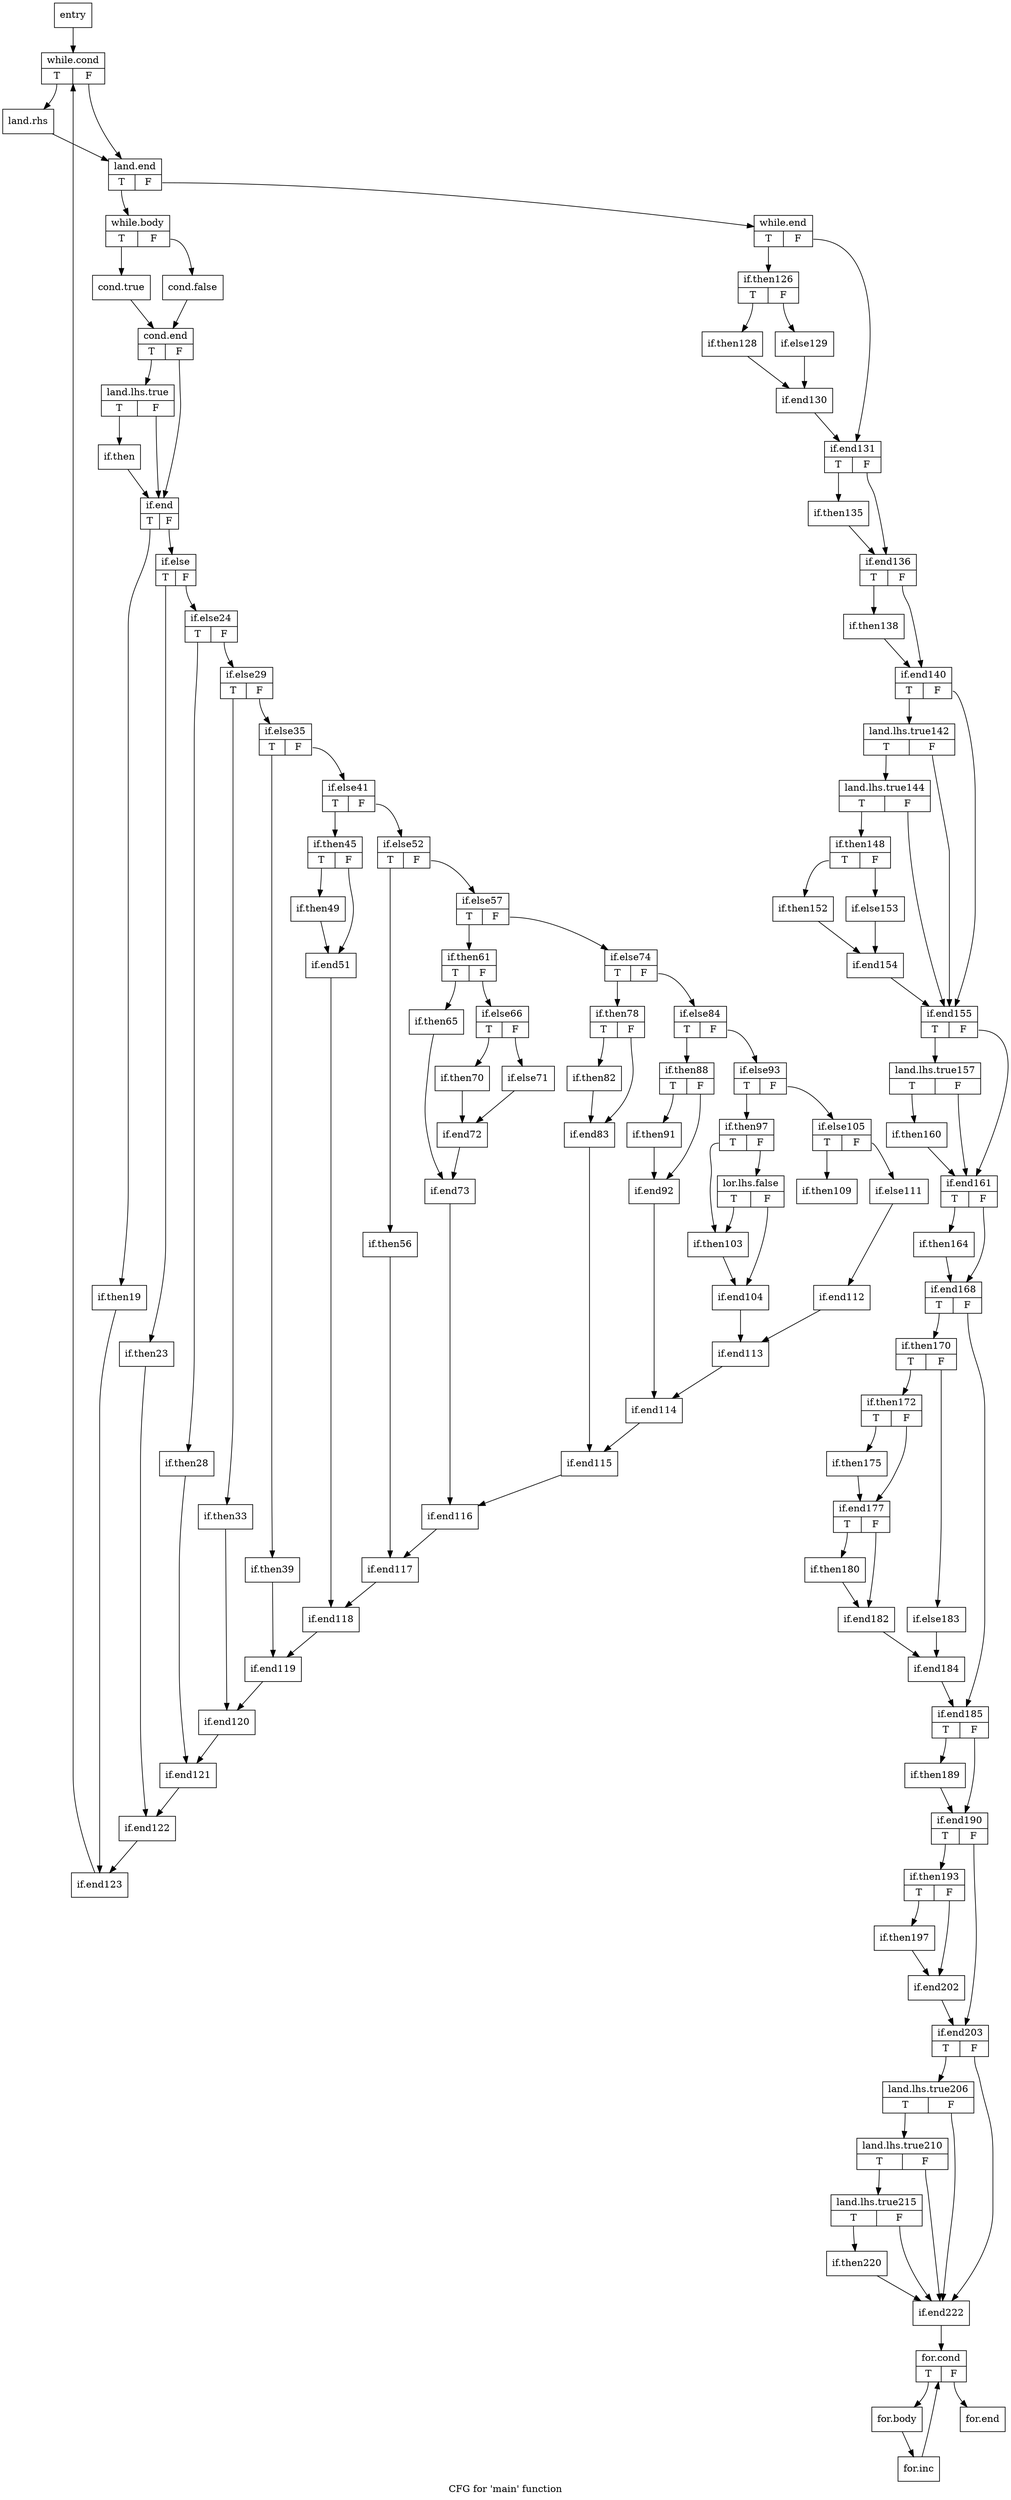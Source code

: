 digraph "CFG for 'main' function" {
	label="CFG for 'main' function";

	Node0x1c53900 [shape=record,label="{entry}"];
	Node0x1c53900 -> Node0x1c542f0;
	Node0x1c542f0 [shape=record,label="{while.cond|{<s0>T|<s1>F}}"];
	Node0x1c542f0:s0 -> Node0x1c544c0;
	Node0x1c542f0:s1 -> Node0x1c545a0;
	Node0x1c544c0 [shape=record,label="{land.rhs}"];
	Node0x1c544c0 -> Node0x1c545a0;
	Node0x1c545a0 [shape=record,label="{land.end|{<s0>T|<s1>F}}"];
	Node0x1c545a0:s0 -> Node0x1c54d50;
	Node0x1c545a0:s1 -> Node0x1c54da0;
	Node0x1c54d50 [shape=record,label="{while.body|{<s0>T|<s1>F}}"];
	Node0x1c54d50:s0 -> Node0x1c55160;
	Node0x1c54d50:s1 -> Node0x1c55240;
	Node0x1c55160 [shape=record,label="{cond.true}"];
	Node0x1c55160 -> Node0x1c54d00;
	Node0x1c55240 [shape=record,label="{cond.false}"];
	Node0x1c55240 -> Node0x1c54d00;
	Node0x1c54d00 [shape=record,label="{cond.end|{<s0>T|<s1>F}}"];
	Node0x1c54d00:s0 -> Node0x1c559a0;
	Node0x1c54d00:s1 -> Node0x1c55a80;
	Node0x1c559a0 [shape=record,label="{land.lhs.true|{<s0>T|<s1>F}}"];
	Node0x1c559a0:s0 -> Node0x1c55e00;
	Node0x1c559a0:s1 -> Node0x1c55a80;
	Node0x1c55e00 [shape=record,label="{if.then}"];
	Node0x1c55e00 -> Node0x1c55a80;
	Node0x1c55a80 [shape=record,label="{if.end|{<s0>T|<s1>F}}"];
	Node0x1c55a80:s0 -> Node0x1c56330;
	Node0x1c55a80:s1 -> Node0x1c56410;
	Node0x1c56330 [shape=record,label="{if.then19}"];
	Node0x1c56330 -> Node0x1c54b50;
	Node0x1c56410 [shape=record,label="{if.else|{<s0>T|<s1>F}}"];
	Node0x1c56410:s0 -> Node0x1c56ca0;
	Node0x1c56410:s1 -> Node0x1c56d50;
	Node0x1c56ca0 [shape=record,label="{if.then23}"];
	Node0x1c56ca0 -> Node0x1c56eb0;
	Node0x1c56d50 [shape=record,label="{if.else24|{<s0>T|<s1>F}}"];
	Node0x1c56d50:s0 -> Node0x1c57230;
	Node0x1c56d50:s1 -> Node0x1c57310;
	Node0x1c57230 [shape=record,label="{if.then28}"];
	Node0x1c57230 -> Node0x1c57500;
	Node0x1c57310 [shape=record,label="{if.else29|{<s0>T|<s1>F}}"];
	Node0x1c57310:s0 -> Node0x1c57880;
	Node0x1c57310:s1 -> Node0x1c57960;
	Node0x1c57880 [shape=record,label="{if.then33}"];
	Node0x1c57880 -> Node0x1c57c60;
	Node0x1c57960 [shape=record,label="{if.else35|{<s0>T|<s1>F}}"];
	Node0x1c57960:s0 -> Node0x1c57fe0;
	Node0x1c57960:s1 -> Node0x1c580c0;
	Node0x1c57fe0 [shape=record,label="{if.then39}"];
	Node0x1c57fe0 -> Node0x1c583c0;
	Node0x1c580c0 [shape=record,label="{if.else41|{<s0>T|<s1>F}}"];
	Node0x1c580c0:s0 -> Node0x1c58740;
	Node0x1c580c0:s1 -> Node0x1c58820;
	Node0x1c58740 [shape=record,label="{if.then45|{<s0>T|<s1>F}}"];
	Node0x1c58740:s0 -> Node0x1c58f20;
	Node0x1c58740:s1 -> Node0x1c59000;
	Node0x1c58f20 [shape=record,label="{if.then49}"];
	Node0x1c58f20 -> Node0x1c59000;
	Node0x1c59000 [shape=record,label="{if.end51}"];
	Node0x1c59000 -> Node0x1c594c0;
	Node0x1c58820 [shape=record,label="{if.else52|{<s0>T|<s1>F}}"];
	Node0x1c58820:s0 -> Node0x1c597e0;
	Node0x1c58820:s1 -> Node0x1c598c0;
	Node0x1c597e0 [shape=record,label="{if.then56}"];
	Node0x1c597e0 -> Node0x1c59b30;
	Node0x1c598c0 [shape=record,label="{if.else57|{<s0>T|<s1>F}}"];
	Node0x1c598c0:s0 -> Node0x1c59eb0;
	Node0x1c598c0:s1 -> Node0x1c59f90;
	Node0x1c59eb0 [shape=record,label="{if.then61|{<s0>T|<s1>F}}"];
	Node0x1c59eb0:s0 -> Node0x1c5a340;
	Node0x1c59eb0:s1 -> Node0x1c5a420;
	Node0x1c5a340 [shape=record,label="{if.then65}"];
	Node0x1c5a340 -> Node0x1c565f0;
	Node0x1c5a420 [shape=record,label="{if.else66|{<s0>T|<s1>F}}"];
	Node0x1c5a420:s0 -> Node0x1c56910;
	Node0x1c5a420:s1 -> Node0x1c569f0;
	Node0x1c56910 [shape=record,label="{if.then70}"];
	Node0x1c56910 -> Node0x1c5b230;
	Node0x1c569f0 [shape=record,label="{if.else71}"];
	Node0x1c569f0 -> Node0x1c5b230;
	Node0x1c5b230 [shape=record,label="{if.end72}"];
	Node0x1c5b230 -> Node0x1c565f0;
	Node0x1c565f0 [shape=record,label="{if.end73}"];
	Node0x1c565f0 -> Node0x1c5b510;
	Node0x1c59f90 [shape=record,label="{if.else74|{<s0>T|<s1>F}}"];
	Node0x1c59f90:s0 -> Node0x1c5b810;
	Node0x1c59f90:s1 -> Node0x1c5b8f0;
	Node0x1c5b810 [shape=record,label="{if.then78|{<s0>T|<s1>F}}"];
	Node0x1c5b810:s0 -> Node0x1c5bc00;
	Node0x1c5b810:s1 -> Node0x1c5bce0;
	Node0x1c5bc00 [shape=record,label="{if.then82}"];
	Node0x1c5bc00 -> Node0x1c5bce0;
	Node0x1c5bce0 [shape=record,label="{if.end83}"];
	Node0x1c5bce0 -> Node0x1c5bed0;
	Node0x1c5b8f0 [shape=record,label="{if.else84|{<s0>T|<s1>F}}"];
	Node0x1c5b8f0:s0 -> Node0x1c5c1f0;
	Node0x1c5b8f0:s1 -> Node0x1c5c2d0;
	Node0x1c5c1f0 [shape=record,label="{if.then88|{<s0>T|<s1>F}}"];
	Node0x1c5c1f0:s0 -> Node0x1c5c5f0;
	Node0x1c5c1f0:s1 -> Node0x1c5c6d0;
	Node0x1c5c5f0 [shape=record,label="{if.then91}"];
	Node0x1c5c5f0 -> Node0x1c5c6d0;
	Node0x1c5c6d0 [shape=record,label="{if.end92}"];
	Node0x1c5c6d0 -> Node0x1c5c8c0;
	Node0x1c5c2d0 [shape=record,label="{if.else93|{<s0>T|<s1>F}}"];
	Node0x1c5c2d0:s0 -> Node0x1c5cbe0;
	Node0x1c5c2d0:s1 -> Node0x1c5ccc0;
	Node0x1c5cbe0 [shape=record,label="{if.then97|{<s0>T|<s1>F}}"];
	Node0x1c5cbe0:s0 -> Node0x1c5d180;
	Node0x1c5cbe0:s1 -> Node0x1c5d260;
	Node0x1c5d260 [shape=record,label="{lor.lhs.false|{<s0>T|<s1>F}}"];
	Node0x1c5d260:s0 -> Node0x1c5d180;
	Node0x1c5d260:s1 -> Node0x1c5d460;
	Node0x1c5d180 [shape=record,label="{if.then103}"];
	Node0x1c5d180 -> Node0x1c5d460;
	Node0x1c5d460 [shape=record,label="{if.end104}"];
	Node0x1c5d460 -> Node0x1c5d800;
	Node0x1c5ccc0 [shape=record,label="{if.else105|{<s0>T|<s1>F}}"];
	Node0x1c5ccc0:s0 -> Node0x1c5db00;
	Node0x1c5ccc0:s1 -> Node0x1c5dbe0;
	Node0x1c5db00 [shape=record,label="{if.then109}"];
	Node0x1c5dbe0 [shape=record,label="{if.else111}"];
	Node0x1c5dbe0 -> Node0x1c5e2b0;
	Node0x1c5e2b0 [shape=record,label="{if.end112}"];
	Node0x1c5e2b0 -> Node0x1c5d800;
	Node0x1c5d800 [shape=record,label="{if.end113}"];
	Node0x1c5d800 -> Node0x1c5c8c0;
	Node0x1c5c8c0 [shape=record,label="{if.end114}"];
	Node0x1c5c8c0 -> Node0x1c5bed0;
	Node0x1c5bed0 [shape=record,label="{if.end115}"];
	Node0x1c5bed0 -> Node0x1c5b510;
	Node0x1c5b510 [shape=record,label="{if.end116}"];
	Node0x1c5b510 -> Node0x1c59b30;
	Node0x1c59b30 [shape=record,label="{if.end117}"];
	Node0x1c59b30 -> Node0x1c594c0;
	Node0x1c594c0 [shape=record,label="{if.end118}"];
	Node0x1c594c0 -> Node0x1c583c0;
	Node0x1c583c0 [shape=record,label="{if.end119}"];
	Node0x1c583c0 -> Node0x1c57c60;
	Node0x1c57c60 [shape=record,label="{if.end120}"];
	Node0x1c57c60 -> Node0x1c57500;
	Node0x1c57500 [shape=record,label="{if.end121}"];
	Node0x1c57500 -> Node0x1c56eb0;
	Node0x1c56eb0 [shape=record,label="{if.end122}"];
	Node0x1c56eb0 -> Node0x1c54b50;
	Node0x1c54b50 [shape=record,label="{if.end123}"];
	Node0x1c54b50 -> Node0x1c542f0;
	Node0x1c54da0 [shape=record,label="{while.end|{<s0>T|<s1>F}}"];
	Node0x1c54da0:s0 -> Node0x1c5e6c0;
	Node0x1c54da0:s1 -> Node0x1c5e7a0;
	Node0x1c5e6c0 [shape=record,label="{if.then126|{<s0>T|<s1>F}}"];
	Node0x1c5e6c0:s0 -> Node0x1c5e9b0;
	Node0x1c5e6c0:s1 -> Node0x1c5ea90;
	Node0x1c5e9b0 [shape=record,label="{if.then128}"];
	Node0x1c5e9b0 -> Node0x1c5ed20;
	Node0x1c5ea90 [shape=record,label="{if.else129}"];
	Node0x1c5ea90 -> Node0x1c5ed20;
	Node0x1c5ed20 [shape=record,label="{if.end130}"];
	Node0x1c5ed20 -> Node0x1c5e7a0;
	Node0x1c5e7a0 [shape=record,label="{if.end131|{<s0>T|<s1>F}}"];
	Node0x1c5e7a0:s0 -> Node0x1c5f120;
	Node0x1c5e7a0:s1 -> Node0x1c5f200;
	Node0x1c5f120 [shape=record,label="{if.then135}"];
	Node0x1c5f120 -> Node0x1c5f200;
	Node0x1c5f200 [shape=record,label="{if.end136|{<s0>T|<s1>F}}"];
	Node0x1c5f200:s0 -> Node0x1c5f640;
	Node0x1c5f200:s1 -> Node0x1c5f720;
	Node0x1c5f640 [shape=record,label="{if.then138}"];
	Node0x1c5f640 -> Node0x1c5f720;
	Node0x1c5f720 [shape=record,label="{if.end140|{<s0>T|<s1>F}}"];
	Node0x1c5f720:s0 -> Node0x1c5fc60;
	Node0x1c5f720:s1 -> Node0x1c5fd60;
	Node0x1c5fc60 [shape=record,label="{land.lhs.true142|{<s0>T|<s1>F}}"];
	Node0x1c5fc60:s0 -> Node0x1c5ffa0;
	Node0x1c5fc60:s1 -> Node0x1c5fd60;
	Node0x1c5ffa0 [shape=record,label="{land.lhs.true144|{<s0>T|<s1>F}}"];
	Node0x1c5ffa0:s0 -> Node0x1c60330;
	Node0x1c5ffa0:s1 -> Node0x1c5fd60;
	Node0x1c60330 [shape=record,label="{if.then148|{<s0>T|<s1>F}}"];
	Node0x1c60330:s0 -> Node0x1c606f0;
	Node0x1c60330:s1 -> Node0x1c607d0;
	Node0x1c606f0 [shape=record,label="{if.then152}"];
	Node0x1c606f0 -> Node0x1c60b00;
	Node0x1c607d0 [shape=record,label="{if.else153}"];
	Node0x1c607d0 -> Node0x1c60b00;
	Node0x1c60b00 [shape=record,label="{if.end154}"];
	Node0x1c60b00 -> Node0x1c5fd60;
	Node0x1c5fd60 [shape=record,label="{if.end155|{<s0>T|<s1>F}}"];
	Node0x1c5fd60:s0 -> Node0x1c60d30;
	Node0x1c5fd60:s1 -> Node0x1c60e10;
	Node0x1c60d30 [shape=record,label="{land.lhs.true157|{<s0>T|<s1>F}}"];
	Node0x1c60d30:s0 -> Node0x1c61130;
	Node0x1c60d30:s1 -> Node0x1c60e10;
	Node0x1c61130 [shape=record,label="{if.then160}"];
	Node0x1c61130 -> Node0x1c60e10;
	Node0x1c60e10 [shape=record,label="{if.end161|{<s0>T|<s1>F}}"];
	Node0x1c60e10:s0 -> Node0x1c61480;
	Node0x1c60e10:s1 -> Node0x1c61560;
	Node0x1c61480 [shape=record,label="{if.then164}"];
	Node0x1c61480 -> Node0x1c61560;
	Node0x1c61560 [shape=record,label="{if.end168|{<s0>T|<s1>F}}"];
	Node0x1c61560:s0 -> Node0x1c61e70;
	Node0x1c61560:s1 -> Node0x1c61f50;
	Node0x1c61e70 [shape=record,label="{if.then170|{<s0>T|<s1>F}}"];
	Node0x1c61e70:s0 -> Node0x1c62160;
	Node0x1c61e70:s1 -> Node0x1c62240;
	Node0x1c62160 [shape=record,label="{if.then172|{<s0>T|<s1>F}}"];
	Node0x1c62160:s0 -> Node0x1c627a0;
	Node0x1c62160:s1 -> Node0x1c5a500;
	Node0x1c627a0 [shape=record,label="{if.then175}"];
	Node0x1c627a0 -> Node0x1c5a500;
	Node0x1c5a500 [shape=record,label="{if.end177|{<s0>T|<s1>F}}"];
	Node0x1c5a500:s0 -> Node0x1c5adc0;
	Node0x1c5a500:s1 -> Node0x1c5aea0;
	Node0x1c5adc0 [shape=record,label="{if.then180}"];
	Node0x1c5adc0 -> Node0x1c5aea0;
	Node0x1c5aea0 [shape=record,label="{if.end182}"];
	Node0x1c5aea0 -> Node0x1c64300;
	Node0x1c62240 [shape=record,label="{if.else183}"];
	Node0x1c62240 -> Node0x1c64300;
	Node0x1c64300 [shape=record,label="{if.end184}"];
	Node0x1c64300 -> Node0x1c61f50;
	Node0x1c61f50 [shape=record,label="{if.end185|{<s0>T|<s1>F}}"];
	Node0x1c61f50:s0 -> Node0x1c64760;
	Node0x1c61f50:s1 -> Node0x1c647e0;
	Node0x1c64760 [shape=record,label="{if.then189}"];
	Node0x1c64760 -> Node0x1c647e0;
	Node0x1c647e0 [shape=record,label="{if.end190|{<s0>T|<s1>F}}"];
	Node0x1c647e0:s0 -> Node0x1c64b80;
	Node0x1c647e0:s1 -> Node0x1c64c60;
	Node0x1c64b80 [shape=record,label="{if.then193|{<s0>T|<s1>F}}"];
	Node0x1c64b80:s0 -> Node0x1c65190;
	Node0x1c64b80:s1 -> Node0x1c65270;
	Node0x1c65190 [shape=record,label="{if.then197}"];
	Node0x1c65190 -> Node0x1c65270;
	Node0x1c65270 [shape=record,label="{if.end202}"];
	Node0x1c65270 -> Node0x1c64c60;
	Node0x1c64c60 [shape=record,label="{if.end203|{<s0>T|<s1>F}}"];
	Node0x1c64c60:s0 -> Node0x1c65a80;
	Node0x1c64c60:s1 -> Node0x1c65b80;
	Node0x1c65a80 [shape=record,label="{land.lhs.true206|{<s0>T|<s1>F}}"];
	Node0x1c65a80:s0 -> Node0x1c65f50;
	Node0x1c65a80:s1 -> Node0x1c65b80;
	Node0x1c65f50 [shape=record,label="{land.lhs.true210|{<s0>T|<s1>F}}"];
	Node0x1c65f50:s0 -> Node0x1c66470;
	Node0x1c65f50:s1 -> Node0x1c65b80;
	Node0x1c66470 [shape=record,label="{land.lhs.true215|{<s0>T|<s1>F}}"];
	Node0x1c66470:s0 -> Node0x1c66820;
	Node0x1c66470:s1 -> Node0x1c65b80;
	Node0x1c66820 [shape=record,label="{if.then220}"];
	Node0x1c66820 -> Node0x1c65b80;
	Node0x1c65b80 [shape=record,label="{if.end222}"];
	Node0x1c65b80 -> Node0x1c66b70;
	Node0x1c66b70 [shape=record,label="{for.cond|{<s0>T|<s1>F}}"];
	Node0x1c66b70:s0 -> Node0x1c66ce0;
	Node0x1c66b70:s1 -> Node0x1c66dc0;
	Node0x1c66ce0 [shape=record,label="{for.body}"];
	Node0x1c66ce0 -> Node0x1c67070;
	Node0x1c67070 [shape=record,label="{for.inc}"];
	Node0x1c67070 -> Node0x1c66b70;
	Node0x1c66dc0 [shape=record,label="{for.end}"];
}
